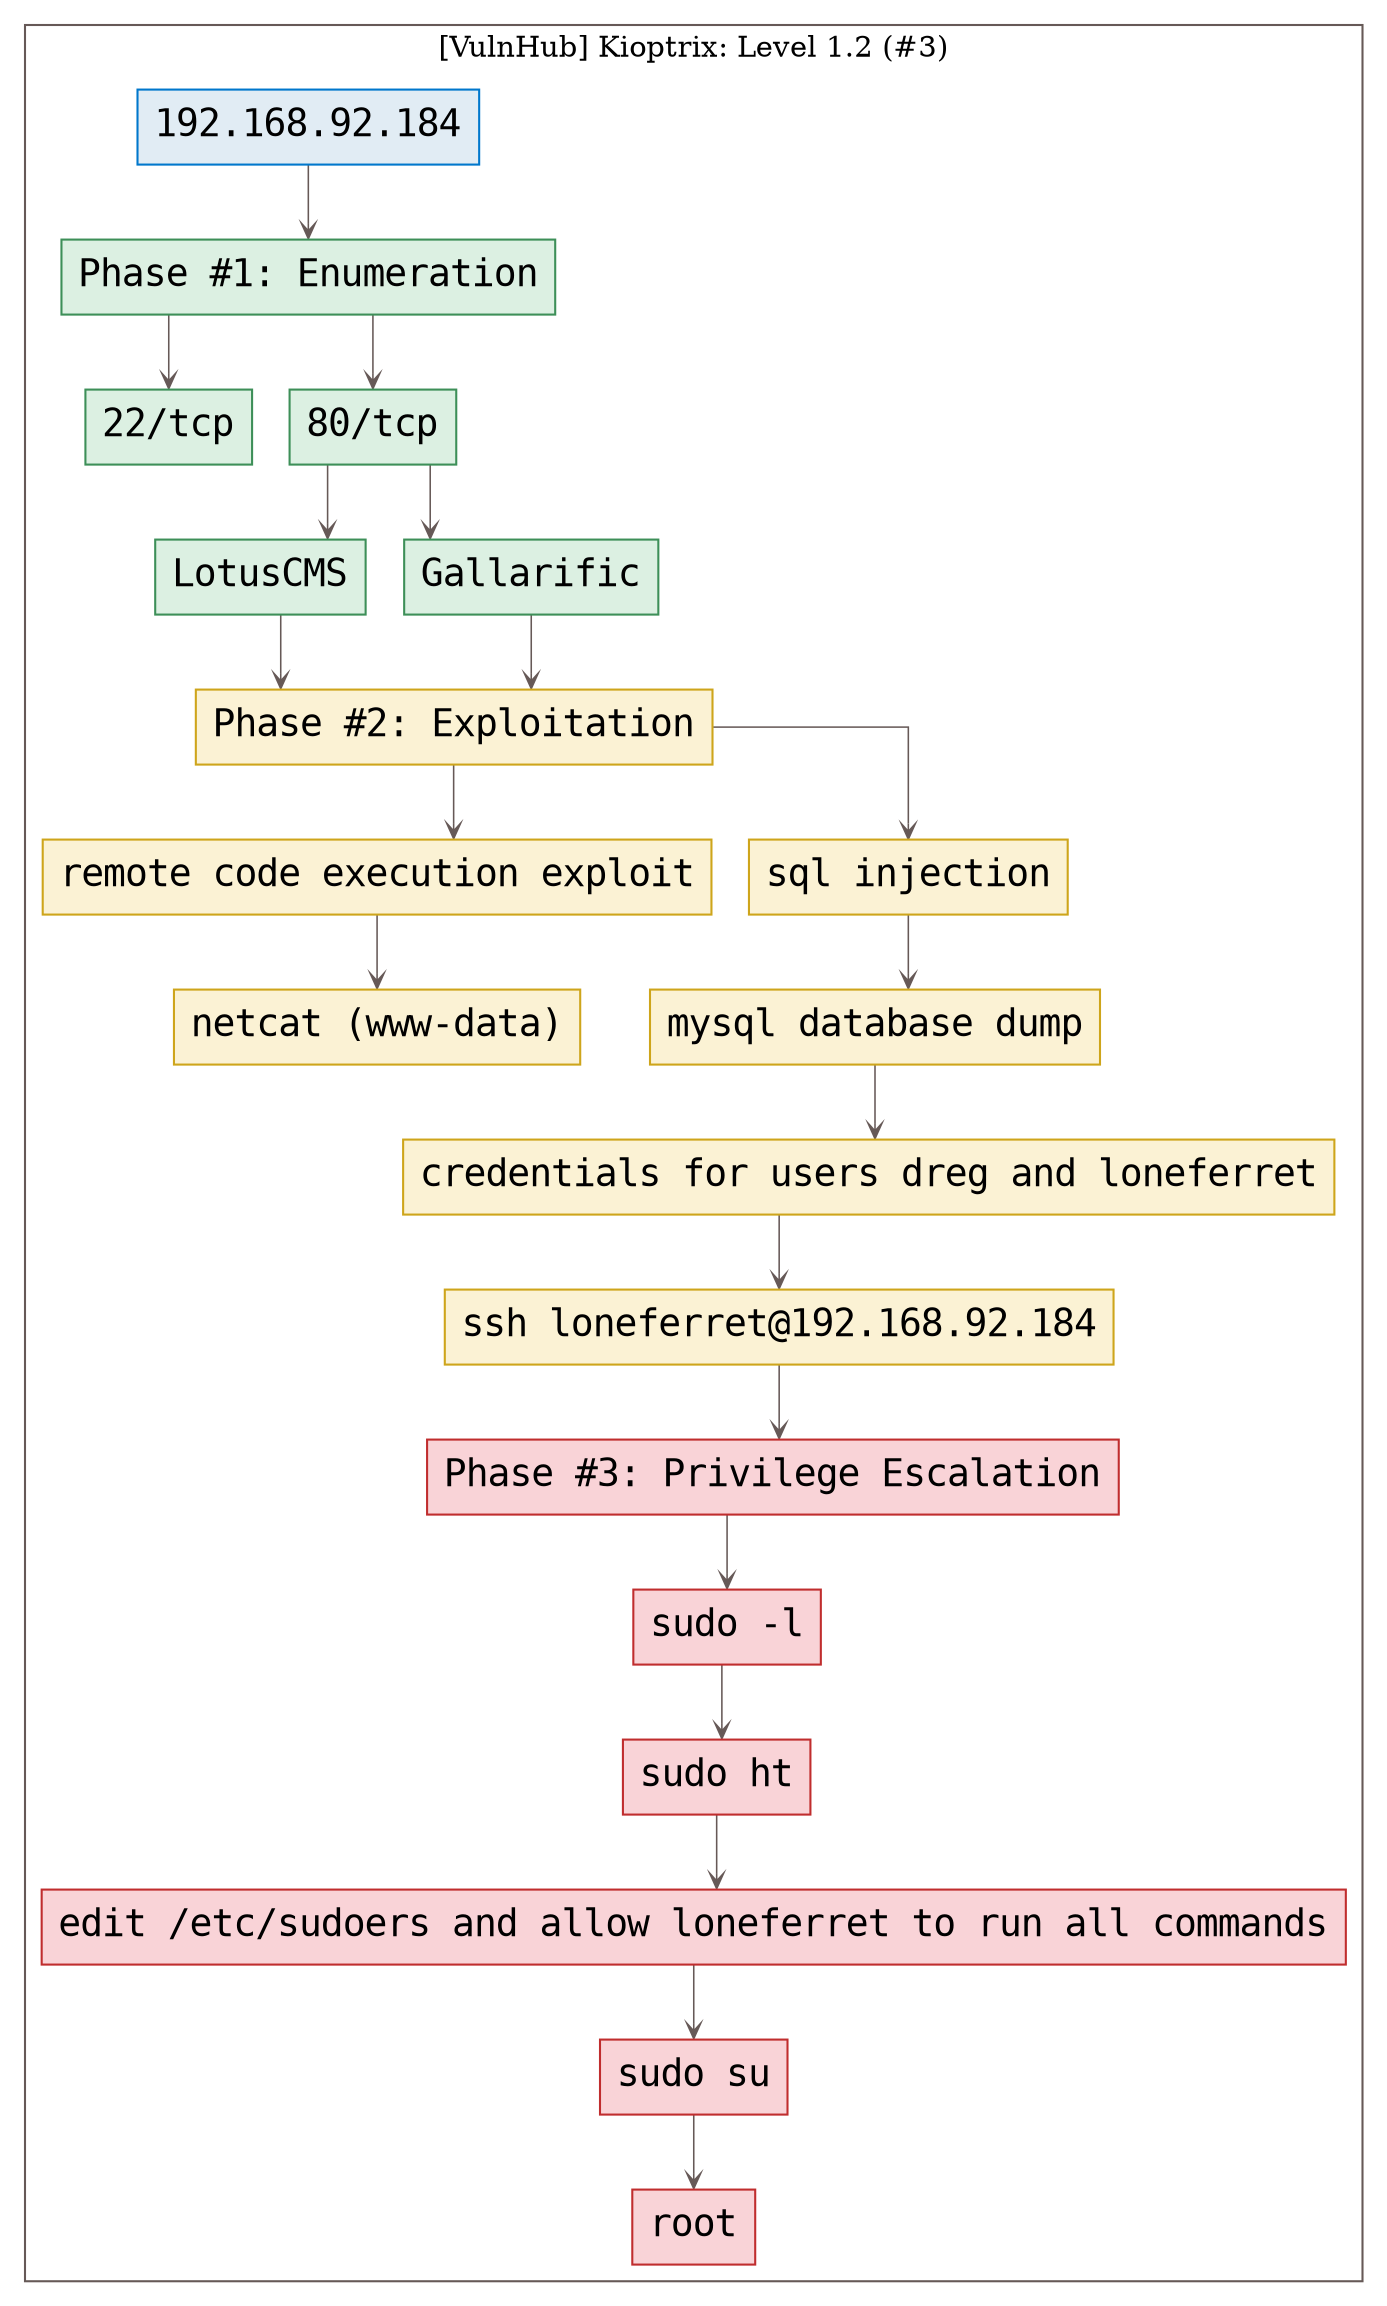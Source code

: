 digraph G {
  #rankdir=LR;
  nodesdictep=1.0; splines="ortho"; K=0.6; overlap=scale; fixedsize=true; resolution=72; bgcolor="#ffffff"; outputorder="edgesfirst";
  node [fontname="courier" fontsize=18 shape=box width=0.25 fillcolor="white" style="filled,solid"];
  edge [style=solid color="#665957" penwidth=0.75 arrowhead=vee arrowsize=0.75 ];

  0[label="192.168.92.184" color="#0077cc" fillcolor="#e1ecf4" tooltip="[VulnHub] Kioptrix: Level 1.2 (#3)"];
  10[label="Phase #3: Privilege Escalation" color="#c02d2e" fillcolor="#f9d3d7" tooltip="Phase #3:Privilege Escalation"];
  11[label="sudo -l" color="#c02d2e" fillcolor="#f9d3d7" tooltip="Phase #3:Privilege Escalation"];
  12[label="sudo ht" color="#c02d2e" fillcolor="#f9d3d7" tooltip="Phase #3:Privilege Escalation"];
  13[label="edit /etc/sudoers and allow loneferret to run all commands" color="#c02d2e" fillcolor="#f9d3d7" tooltip="Phase #3:Privilege Escalation"];
  14[label="sudo su" color="#c02d2e" fillcolor="#f9d3d7" tooltip="Phase #3:Privilege Escalation"];
  15[label="root" color="#c02d2e" fillcolor="#f9d3d7" tooltip="Phase #3:Privilege Escalation"];
  16[label="LotusCMS" color="#3d8f58" fillcolor="#dcf0e2" tooltip="Phase #1:Enumeration"];
  17[label="remote code execution exploit" color="#cea51b" fillcolor="#fbf2d4" tooltip="Phase #2:Exploitation"];
  18[label="netcat (www-data)" color="#cea51b" fillcolor="#fbf2d4" tooltip="Phase #2:Exploitation"];
  1[label="Phase #1: Enumeration" color="#3d8f58" fillcolor="#dcf0e2" tooltip="Phase #1:Enumeration"];
  2[label="22/tcp" color="#3d8f58" fillcolor="#dcf0e2" tooltip="Phase #1:Enumeration"];
  3[label="80/tcp" color="#3d8f58" fillcolor="#dcf0e2" tooltip="Phase #1:Enumeration"];
  4[label="Gallarific" color="#3d8f58" fillcolor="#dcf0e2" tooltip="Phase #1:Enumeration"];
  5[label="Phase #2: Exploitation" color="#cea51b" fillcolor="#fbf2d4" tooltip="Phase #2:Exploitation"];
  6[label="sql injection" color="#cea51b" fillcolor="#fbf2d4" tooltip="Phase #2:Exploitation"];
  7[label="mysql database dump" color="#cea51b" fillcolor="#fbf2d4" tooltip="Phase #2:Exploitation"];
  8[label="credentials for users dreg and loneferret" color="#cea51b" fillcolor="#fbf2d4" tooltip="Phase #2:Exploitation"];
  9[label="ssh loneferret@192.168.92.184" color="#cea51b" fillcolor="#fbf2d4" tooltip="Phase #2:Exploitation"];

  subgraph cluster_0 {
    node [style="filled,solid"];
    label = "[VulnHub] Kioptrix: Level 1.2 (#3)";
    color = "#665957";
    0 -> 1 [color="#665957"];
    1 -> 2 [color="#665957"];
    1 -> 3 [color="#665957"];
    10 -> 11 [color="#665957"];
    11 -> 12 [color="#665957"];
    12 -> 13 [color="#665957"];
    13 -> 14 [color="#665957"];
    14 -> 15 [color="#665957"];
    16 -> 5 [color="#665957"];
    17 -> 18 [color="#665957"];
    3 -> 16 [color="#665957"];
    3 -> 4 [color="#665957"];
    4 -> 5 [color="#665957"];
    5 -> 17 [color="#665957"];
    5 -> 6 [color="#665957"];
    6 -> 7 [color="#665957"];
    7 -> 8 [color="#665957"];
    8 -> 9 [color="#665957"];
    9 -> 10 [color="#665957"];
  }
}
